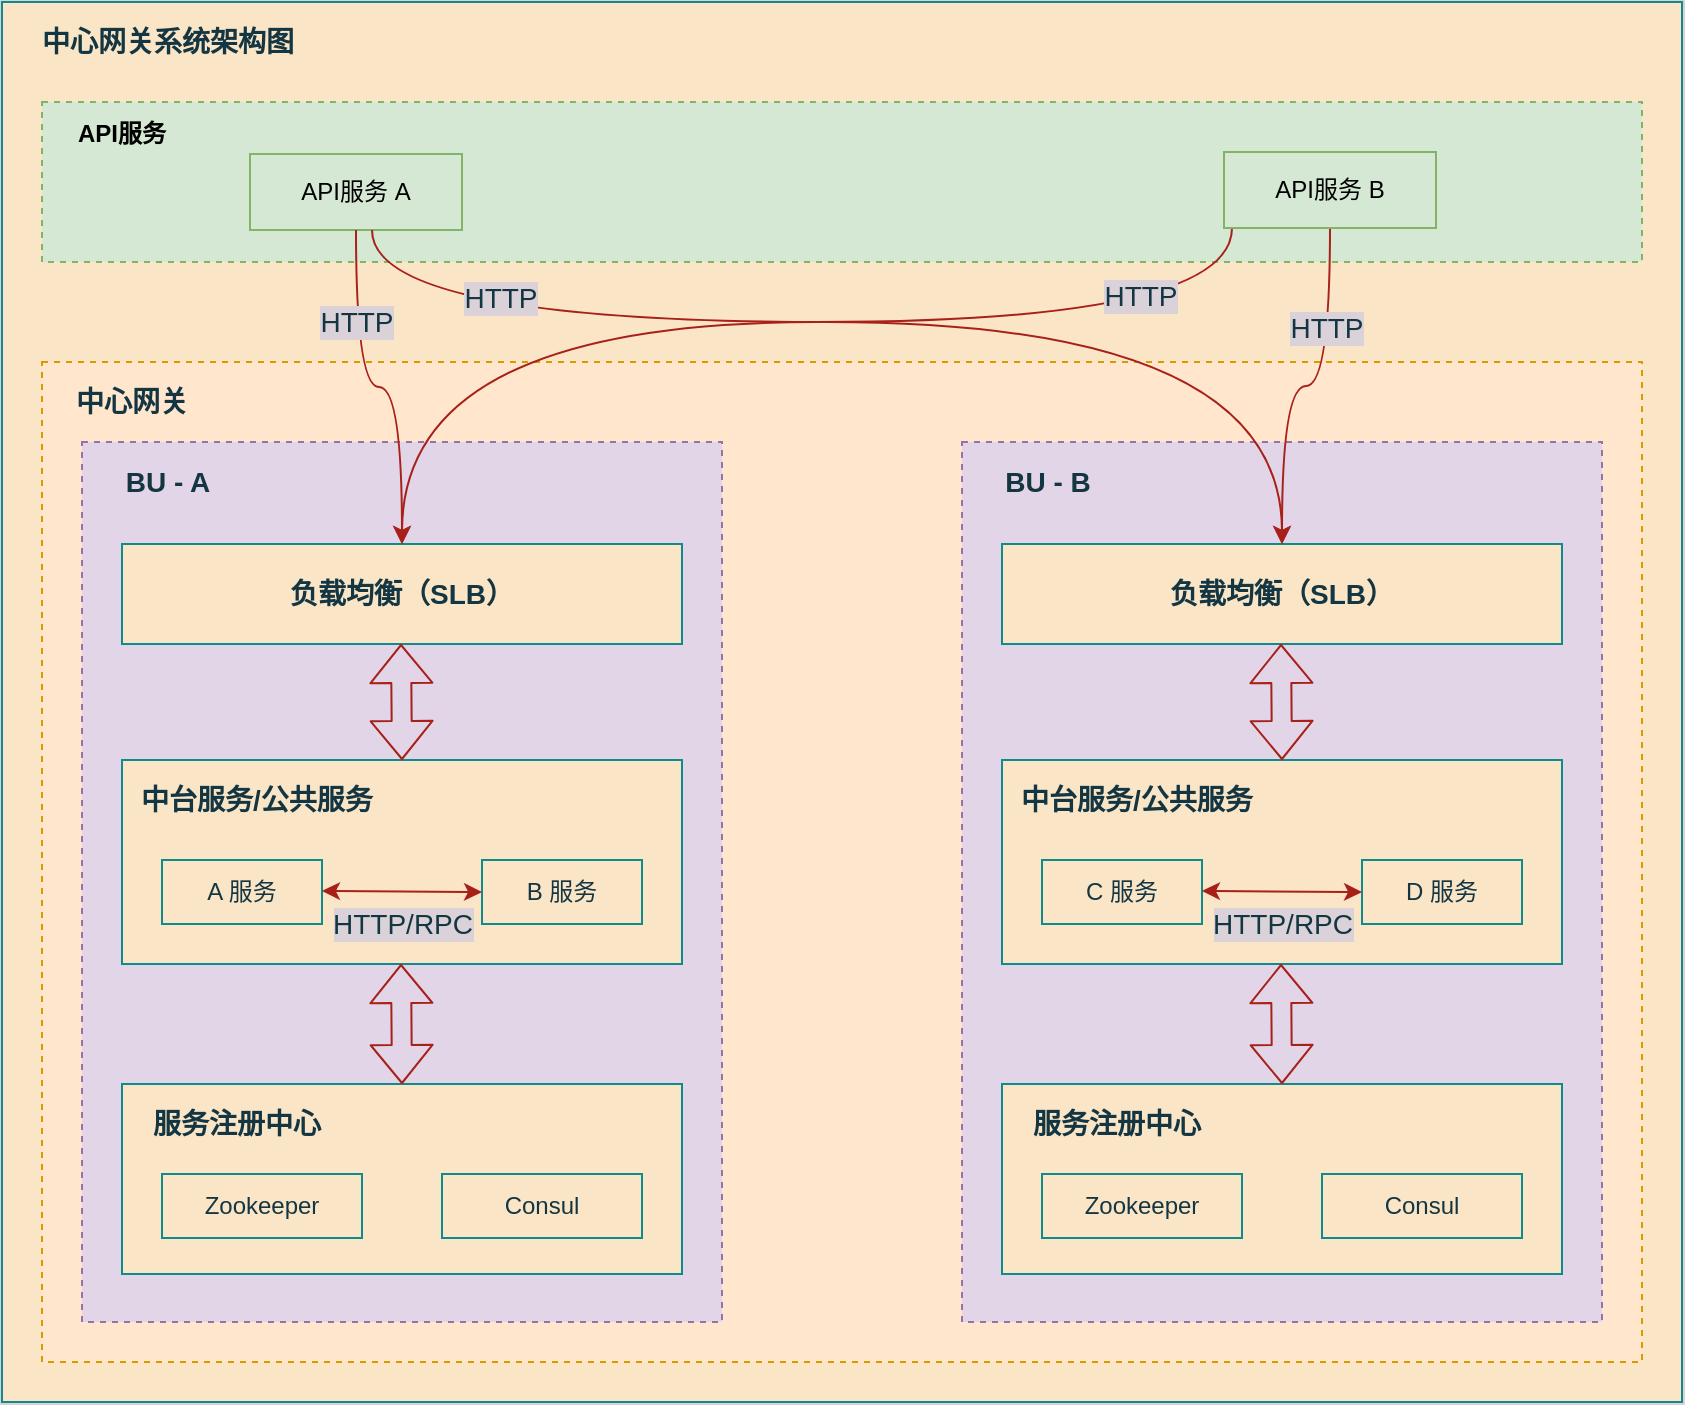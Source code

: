 <mxfile version="14.1.8" type="github">
  <diagram id="VGhgGj3bnyzTKq_1j74Z" name="第 1 页">
    <mxGraphModel dx="1422" dy="794" grid="1" gridSize="10" guides="1" tooltips="1" connect="1" arrows="1" fold="1" page="1" pageScale="1" pageWidth="827" pageHeight="1169" background="#DAD2D8" math="0" shadow="0">
      <root>
        <mxCell id="0" />
        <mxCell id="1" parent="0" />
        <mxCell id="Jj7RIz-DyXmoQUk0c_gc-1" value="" style="rounded=0;whiteSpace=wrap;html=1;fillColor=#FAE5C7;strokeColor=#0F8B8D;fontColor=#143642;" vertex="1" parent="1">
          <mxGeometry x="40" y="40" width="840" height="700" as="geometry" />
        </mxCell>
        <mxCell id="Jj7RIz-DyXmoQUk0c_gc-2" value="" style="rounded=0;whiteSpace=wrap;html=1;dashed=1;fillColor=#d5e8d4;strokeColor=#82b366;" vertex="1" parent="1">
          <mxGeometry x="60" y="90" width="800" height="80" as="geometry" />
        </mxCell>
        <mxCell id="Jj7RIz-DyXmoQUk0c_gc-3" value="" style="rounded=0;whiteSpace=wrap;html=1;dashed=1;fillColor=#ffe6cc;strokeColor=#d79b00;" vertex="1" parent="1">
          <mxGeometry x="60" y="220" width="800" height="500" as="geometry" />
        </mxCell>
        <mxCell id="Jj7RIz-DyXmoQUk0c_gc-5" value="API服务" style="text;html=1;fillColor=#d5e8d4;align=center;verticalAlign=middle;whiteSpace=wrap;rounded=0;dashed=1;fontStyle=1" vertex="1" parent="1">
          <mxGeometry x="70" y="96" width="60" height="20" as="geometry" />
        </mxCell>
        <mxCell id="Jj7RIz-DyXmoQUk0c_gc-6" value="中心网关" style="text;html=1;strokeColor=none;fillColor=none;align=center;verticalAlign=middle;whiteSpace=wrap;rounded=0;dashed=1;fontStyle=1;fontSize=14;fontColor=#143642;" vertex="1" parent="1">
          <mxGeometry x="65" y="230" width="80" height="20" as="geometry" />
        </mxCell>
        <mxCell id="Jj7RIz-DyXmoQUk0c_gc-7" value="API服务 A" style="rounded=0;whiteSpace=wrap;html=1;fillColor=#d5e8d4;strokeColor=#82b366;" vertex="1" parent="1">
          <mxGeometry x="164" y="116" width="106" height="38" as="geometry" />
        </mxCell>
        <mxCell id="Jj7RIz-DyXmoQUk0c_gc-11" value="中心网关系统架构图" style="text;html=1;strokeColor=none;fillColor=none;align=center;verticalAlign=middle;whiteSpace=wrap;rounded=0;dashed=1;fontStyle=1;fontSize=14;fontColor=#143642;" vertex="1" parent="1">
          <mxGeometry x="53" y="50" width="140" height="20" as="geometry" />
        </mxCell>
        <mxCell id="Jj7RIz-DyXmoQUk0c_gc-12" value="" style="rounded=0;whiteSpace=wrap;html=1;dashed=1;fontSize=14;fillColor=#e1d5e7;strokeColor=#9673a6;" vertex="1" parent="1">
          <mxGeometry x="80" y="260" width="320" height="440" as="geometry" />
        </mxCell>
        <mxCell id="Jj7RIz-DyXmoQUk0c_gc-13" value="负载均衡（SLB）" style="rounded=0;whiteSpace=wrap;html=1;fontSize=14;fontStyle=1;fillColor=#FAE5C7;strokeColor=#0F8B8D;fontColor=#143642;" vertex="1" parent="1">
          <mxGeometry x="100" y="311" width="280" height="50" as="geometry" />
        </mxCell>
        <mxCell id="Jj7RIz-DyXmoQUk0c_gc-14" value="" style="rounded=0;whiteSpace=wrap;html=1;fontSize=14;fillColor=#FAE5C7;strokeColor=#0F8B8D;fontColor=#143642;" vertex="1" parent="1">
          <mxGeometry x="100" y="419" width="280" height="102" as="geometry" />
        </mxCell>
        <mxCell id="Jj7RIz-DyXmoQUk0c_gc-15" value="" style="rounded=0;whiteSpace=wrap;html=1;fontSize=14;fillColor=#FAE5C7;strokeColor=#0F8B8D;fontColor=#143642;" vertex="1" parent="1">
          <mxGeometry x="100" y="581" width="280" height="95" as="geometry" />
        </mxCell>
        <mxCell id="Jj7RIz-DyXmoQUk0c_gc-16" value="中台服务/公共服务" style="text;html=1;strokeColor=none;fillColor=none;align=center;verticalAlign=middle;whiteSpace=wrap;rounded=0;dashed=1;fontSize=14;fontStyle=1;fontColor=#143642;" vertex="1" parent="1">
          <mxGeometry x="100" y="429" width="135" height="20" as="geometry" />
        </mxCell>
        <mxCell id="Jj7RIz-DyXmoQUk0c_gc-17" value="A 服务" style="rounded=0;whiteSpace=wrap;html=1;fillColor=#FAE5C7;strokeColor=#0F8B8D;fontColor=#143642;" vertex="1" parent="1">
          <mxGeometry x="120" y="469" width="80" height="32" as="geometry" />
        </mxCell>
        <mxCell id="Jj7RIz-DyXmoQUk0c_gc-18" value="&lt;span&gt;B 服务&lt;/span&gt;" style="rounded=0;whiteSpace=wrap;html=1;fillColor=#FAE5C7;strokeColor=#0F8B8D;fontColor=#143642;" vertex="1" parent="1">
          <mxGeometry x="280" y="469" width="80" height="32" as="geometry" />
        </mxCell>
        <mxCell id="Jj7RIz-DyXmoQUk0c_gc-19" value="Zookeeper" style="rounded=0;whiteSpace=wrap;html=1;fillColor=#FAE5C7;strokeColor=#0F8B8D;fontColor=#143642;" vertex="1" parent="1">
          <mxGeometry x="120" y="626" width="100" height="32" as="geometry" />
        </mxCell>
        <mxCell id="Jj7RIz-DyXmoQUk0c_gc-20" value="Consul" style="rounded=0;whiteSpace=wrap;html=1;fillColor=#FAE5C7;strokeColor=#0F8B8D;fontColor=#143642;" vertex="1" parent="1">
          <mxGeometry x="260" y="626" width="100" height="32" as="geometry" />
        </mxCell>
        <mxCell id="Jj7RIz-DyXmoQUk0c_gc-21" value="服务注册中心" style="text;html=1;strokeColor=none;fillColor=none;align=center;verticalAlign=middle;whiteSpace=wrap;rounded=0;fontSize=14;fontStyle=1;fontColor=#143642;" vertex="1" parent="1">
          <mxGeometry x="110" y="591" width="95" height="20" as="geometry" />
        </mxCell>
        <mxCell id="Jj7RIz-DyXmoQUk0c_gc-22" value="" style="shape=flexArrow;endArrow=classic;startArrow=classic;html=1;fontSize=14;exitX=0.5;exitY=0;exitDx=0;exitDy=0;strokeColor=#A8201A;fontColor=#143642;labelBackgroundColor=#DAD2D8;" edge="1" parent="1" source="Jj7RIz-DyXmoQUk0c_gc-15">
          <mxGeometry width="50" height="50" relative="1" as="geometry">
            <mxPoint x="240" y="581" as="sourcePoint" />
            <mxPoint x="239.5" y="521" as="targetPoint" />
          </mxGeometry>
        </mxCell>
        <mxCell id="Jj7RIz-DyXmoQUk0c_gc-23" value="" style="shape=flexArrow;endArrow=classic;startArrow=classic;html=1;fontSize=14;exitX=0.5;exitY=0;exitDx=0;exitDy=0;strokeColor=#A8201A;fontColor=#143642;labelBackgroundColor=#DAD2D8;" edge="1" parent="1" source="Jj7RIz-DyXmoQUk0c_gc-14">
          <mxGeometry width="50" height="50" relative="1" as="geometry">
            <mxPoint x="239.5" y="411" as="sourcePoint" />
            <mxPoint x="239.5" y="361" as="targetPoint" />
          </mxGeometry>
        </mxCell>
        <mxCell id="Jj7RIz-DyXmoQUk0c_gc-25" value="BU - A" style="text;html=1;strokeColor=none;fillColor=none;align=center;verticalAlign=middle;whiteSpace=wrap;rounded=0;fontSize=14;fontStyle=1;fontColor=#143642;" vertex="1" parent="1">
          <mxGeometry x="93" y="270" width="60" height="20" as="geometry" />
        </mxCell>
        <mxCell id="Jj7RIz-DyXmoQUk0c_gc-27" value="" style="endArrow=classic;startArrow=classic;html=1;fontSize=14;entryX=0;entryY=0.5;entryDx=0;entryDy=0;strokeColor=#A8201A;fontColor=#143642;labelBackgroundColor=#DAD2D8;" edge="1" parent="1" target="Jj7RIz-DyXmoQUk0c_gc-18">
          <mxGeometry width="50" height="50" relative="1" as="geometry">
            <mxPoint x="200" y="484.5" as="sourcePoint" />
            <mxPoint x="250" y="484.5" as="targetPoint" />
          </mxGeometry>
        </mxCell>
        <mxCell id="Jj7RIz-DyXmoQUk0c_gc-28" value="HTTP/RPC" style="edgeLabel;html=1;align=center;verticalAlign=middle;resizable=0;points=[];fontSize=14;fontColor=#143642;labelBackgroundColor=#DAD2D8;" vertex="1" connectable="0" parent="Jj7RIz-DyXmoQUk0c_gc-27">
          <mxGeometry x="0.425" y="-2" relative="1" as="geometry">
            <mxPoint x="-16.99" y="14.14" as="offset" />
          </mxGeometry>
        </mxCell>
        <mxCell id="Jj7RIz-DyXmoQUk0c_gc-29" style="edgeStyle=orthogonalEdgeStyle;rounded=0;orthogonalLoop=1;jettySize=auto;html=1;exitX=0.5;exitY=1;exitDx=0;exitDy=0;fontSize=14;curved=1;strokeColor=#A8201A;fontColor=#143642;labelBackgroundColor=#DAD2D8;" edge="1" parent="1" source="Jj7RIz-DyXmoQUk0c_gc-7" target="Jj7RIz-DyXmoQUk0c_gc-13">
          <mxGeometry relative="1" as="geometry" />
        </mxCell>
        <mxCell id="Jj7RIz-DyXmoQUk0c_gc-54" value="HTTP" style="edgeLabel;html=1;align=center;verticalAlign=middle;resizable=0;points=[];fontSize=14;fontColor=#143642;labelBackgroundColor=#DAD2D8;" vertex="1" connectable="0" parent="Jj7RIz-DyXmoQUk0c_gc-29">
          <mxGeometry x="-0.333" y="3" relative="1" as="geometry">
            <mxPoint x="-3" y="-14" as="offset" />
          </mxGeometry>
        </mxCell>
        <mxCell id="Jj7RIz-DyXmoQUk0c_gc-30" value="" style="rounded=0;whiteSpace=wrap;html=1;dashed=1;fontSize=14;fillColor=#e1d5e7;strokeColor=#9673a6;" vertex="1" parent="1">
          <mxGeometry x="520" y="260" width="320" height="440" as="geometry" />
        </mxCell>
        <mxCell id="Jj7RIz-DyXmoQUk0c_gc-31" value="负载均衡（SLB）" style="rounded=0;whiteSpace=wrap;html=1;fontSize=14;fontStyle=1;fillColor=#FAE5C7;strokeColor=#0F8B8D;fontColor=#143642;" vertex="1" parent="1">
          <mxGeometry x="540" y="311" width="280" height="50" as="geometry" />
        </mxCell>
        <mxCell id="Jj7RIz-DyXmoQUk0c_gc-32" value="" style="rounded=0;whiteSpace=wrap;html=1;fontSize=14;fillColor=#FAE5C7;strokeColor=#0F8B8D;fontColor=#143642;" vertex="1" parent="1">
          <mxGeometry x="540" y="419" width="280" height="102" as="geometry" />
        </mxCell>
        <mxCell id="Jj7RIz-DyXmoQUk0c_gc-33" value="" style="rounded=0;whiteSpace=wrap;html=1;fontSize=14;fillColor=#FAE5C7;strokeColor=#0F8B8D;fontColor=#143642;" vertex="1" parent="1">
          <mxGeometry x="540" y="581" width="280" height="95" as="geometry" />
        </mxCell>
        <mxCell id="Jj7RIz-DyXmoQUk0c_gc-34" value="中台服务/公共服务" style="text;html=1;strokeColor=none;fillColor=none;align=center;verticalAlign=middle;whiteSpace=wrap;rounded=0;dashed=1;fontSize=14;fontStyle=1;fontColor=#143642;" vertex="1" parent="1">
          <mxGeometry x="540" y="429" width="135" height="20" as="geometry" />
        </mxCell>
        <mxCell id="Jj7RIz-DyXmoQUk0c_gc-35" value="C 服务" style="rounded=0;whiteSpace=wrap;html=1;fillColor=#FAE5C7;strokeColor=#0F8B8D;fontColor=#143642;" vertex="1" parent="1">
          <mxGeometry x="560" y="469" width="80" height="32" as="geometry" />
        </mxCell>
        <mxCell id="Jj7RIz-DyXmoQUk0c_gc-36" value="&lt;span&gt;D 服务&lt;/span&gt;" style="rounded=0;whiteSpace=wrap;html=1;fillColor=#FAE5C7;strokeColor=#0F8B8D;fontColor=#143642;" vertex="1" parent="1">
          <mxGeometry x="720" y="469" width="80" height="32" as="geometry" />
        </mxCell>
        <mxCell id="Jj7RIz-DyXmoQUk0c_gc-37" value="Zookeeper" style="rounded=0;whiteSpace=wrap;html=1;fillColor=#FAE5C7;strokeColor=#0F8B8D;fontColor=#143642;" vertex="1" parent="1">
          <mxGeometry x="560" y="626" width="100" height="32" as="geometry" />
        </mxCell>
        <mxCell id="Jj7RIz-DyXmoQUk0c_gc-38" value="Consul" style="rounded=0;whiteSpace=wrap;html=1;fillColor=#FAE5C7;strokeColor=#0F8B8D;fontColor=#143642;" vertex="1" parent="1">
          <mxGeometry x="700" y="626" width="100" height="32" as="geometry" />
        </mxCell>
        <mxCell id="Jj7RIz-DyXmoQUk0c_gc-39" value="服务注册中心" style="text;html=1;strokeColor=none;fillColor=none;align=center;verticalAlign=middle;whiteSpace=wrap;rounded=0;fontSize=14;fontStyle=1;fontColor=#143642;" vertex="1" parent="1">
          <mxGeometry x="550" y="591" width="95" height="20" as="geometry" />
        </mxCell>
        <mxCell id="Jj7RIz-DyXmoQUk0c_gc-40" value="" style="shape=flexArrow;endArrow=classic;startArrow=classic;html=1;fontSize=14;exitX=0.5;exitY=0;exitDx=0;exitDy=0;strokeColor=#A8201A;fontColor=#143642;labelBackgroundColor=#DAD2D8;" edge="1" parent="1" source="Jj7RIz-DyXmoQUk0c_gc-33">
          <mxGeometry width="50" height="50" relative="1" as="geometry">
            <mxPoint x="680" y="581" as="sourcePoint" />
            <mxPoint x="679.5" y="521" as="targetPoint" />
          </mxGeometry>
        </mxCell>
        <mxCell id="Jj7RIz-DyXmoQUk0c_gc-41" value="" style="shape=flexArrow;endArrow=classic;startArrow=classic;html=1;fontSize=14;exitX=0.5;exitY=0;exitDx=0;exitDy=0;strokeColor=#A8201A;fontColor=#143642;labelBackgroundColor=#DAD2D8;" edge="1" parent="1" source="Jj7RIz-DyXmoQUk0c_gc-32">
          <mxGeometry width="50" height="50" relative="1" as="geometry">
            <mxPoint x="679.5" y="411" as="sourcePoint" />
            <mxPoint x="679.5" y="361" as="targetPoint" />
          </mxGeometry>
        </mxCell>
        <mxCell id="Jj7RIz-DyXmoQUk0c_gc-42" value="BU - B" style="text;html=1;strokeColor=none;fillColor=none;align=center;verticalAlign=middle;whiteSpace=wrap;rounded=0;fontSize=14;fontStyle=1;fontColor=#143642;" vertex="1" parent="1">
          <mxGeometry x="533" y="270" width="60" height="20" as="geometry" />
        </mxCell>
        <mxCell id="Jj7RIz-DyXmoQUk0c_gc-43" value="" style="endArrow=classic;startArrow=classic;html=1;fontSize=14;entryX=0;entryY=0.5;entryDx=0;entryDy=0;strokeColor=#A8201A;fontColor=#143642;labelBackgroundColor=#DAD2D8;" edge="1" parent="1" target="Jj7RIz-DyXmoQUk0c_gc-36">
          <mxGeometry width="50" height="50" relative="1" as="geometry">
            <mxPoint x="640" y="484.5" as="sourcePoint" />
            <mxPoint x="690" y="484.5" as="targetPoint" />
          </mxGeometry>
        </mxCell>
        <mxCell id="Jj7RIz-DyXmoQUk0c_gc-44" value="HTTP/RPC" style="edgeLabel;html=1;align=center;verticalAlign=middle;resizable=0;points=[];fontSize=14;fontColor=#143642;labelBackgroundColor=#DAD2D8;" vertex="1" connectable="0" parent="Jj7RIz-DyXmoQUk0c_gc-43">
          <mxGeometry x="0.425" y="-2" relative="1" as="geometry">
            <mxPoint x="-16.99" y="14.14" as="offset" />
          </mxGeometry>
        </mxCell>
        <mxCell id="Jj7RIz-DyXmoQUk0c_gc-46" style="edgeStyle=orthogonalEdgeStyle;curved=1;rounded=0;orthogonalLoop=1;jettySize=auto;html=1;fontSize=14;strokeColor=#A8201A;fontColor=#143642;labelBackgroundColor=#DAD2D8;" edge="1" parent="1" source="Jj7RIz-DyXmoQUk0c_gc-7" target="Jj7RIz-DyXmoQUk0c_gc-31">
          <mxGeometry relative="1" as="geometry">
            <Array as="points">
              <mxPoint x="225" y="200" />
              <mxPoint x="680" y="200" />
            </Array>
          </mxGeometry>
        </mxCell>
        <mxCell id="Jj7RIz-DyXmoQUk0c_gc-53" value="HTTP" style="edgeLabel;html=1;align=center;verticalAlign=middle;resizable=0;points=[];fontSize=14;fontColor=#143642;labelBackgroundColor=#DAD2D8;" vertex="1" connectable="0" parent="Jj7RIz-DyXmoQUk0c_gc-46">
          <mxGeometry x="-0.64" y="12" relative="1" as="geometry">
            <mxPoint as="offset" />
          </mxGeometry>
        </mxCell>
        <mxCell id="Jj7RIz-DyXmoQUk0c_gc-49" style="edgeStyle=orthogonalEdgeStyle;curved=1;rounded=0;orthogonalLoop=1;jettySize=auto;html=1;fontSize=14;strokeColor=#A8201A;fontColor=#143642;labelBackgroundColor=#DAD2D8;" edge="1" parent="1" source="Jj7RIz-DyXmoQUk0c_gc-47" target="Jj7RIz-DyXmoQUk0c_gc-31">
          <mxGeometry relative="1" as="geometry" />
        </mxCell>
        <mxCell id="Jj7RIz-DyXmoQUk0c_gc-51" value="HTTP" style="edgeLabel;html=1;align=center;verticalAlign=middle;resizable=0;points=[];fontSize=14;fontColor=#143642;labelBackgroundColor=#DAD2D8;" vertex="1" connectable="0" parent="Jj7RIz-DyXmoQUk0c_gc-49">
          <mxGeometry x="-0.451" y="-2" relative="1" as="geometry">
            <mxPoint as="offset" />
          </mxGeometry>
        </mxCell>
        <mxCell id="Jj7RIz-DyXmoQUk0c_gc-50" style="edgeStyle=orthogonalEdgeStyle;curved=1;rounded=0;orthogonalLoop=1;jettySize=auto;html=1;fontSize=14;strokeColor=#A8201A;fontColor=#143642;labelBackgroundColor=#DAD2D8;" edge="1" parent="1" source="Jj7RIz-DyXmoQUk0c_gc-47" target="Jj7RIz-DyXmoQUk0c_gc-13">
          <mxGeometry relative="1" as="geometry">
            <Array as="points">
              <mxPoint x="655" y="200" />
              <mxPoint x="240" y="200" />
            </Array>
          </mxGeometry>
        </mxCell>
        <mxCell id="Jj7RIz-DyXmoQUk0c_gc-52" value="HTTP" style="edgeLabel;html=1;align=center;verticalAlign=middle;resizable=0;points=[];fontSize=14;fontColor=#143642;labelBackgroundColor=#DAD2D8;" vertex="1" connectable="0" parent="Jj7RIz-DyXmoQUk0c_gc-50">
          <mxGeometry x="-0.674" y="-13" relative="1" as="geometry">
            <mxPoint as="offset" />
          </mxGeometry>
        </mxCell>
        <mxCell id="Jj7RIz-DyXmoQUk0c_gc-47" value="&lt;span&gt;API服务 B&lt;/span&gt;" style="rounded=0;whiteSpace=wrap;html=1;fillColor=#d5e8d4;strokeColor=#82b366;" vertex="1" parent="1">
          <mxGeometry x="651" y="115" width="106" height="38" as="geometry" />
        </mxCell>
      </root>
    </mxGraphModel>
  </diagram>
</mxfile>
